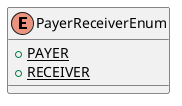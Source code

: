 @startuml

    enum PayerReceiverEnum [[PayerReceiverEnum.html]] {
        {static} +PAYER
        {static} +RECEIVER
    }

@enduml
